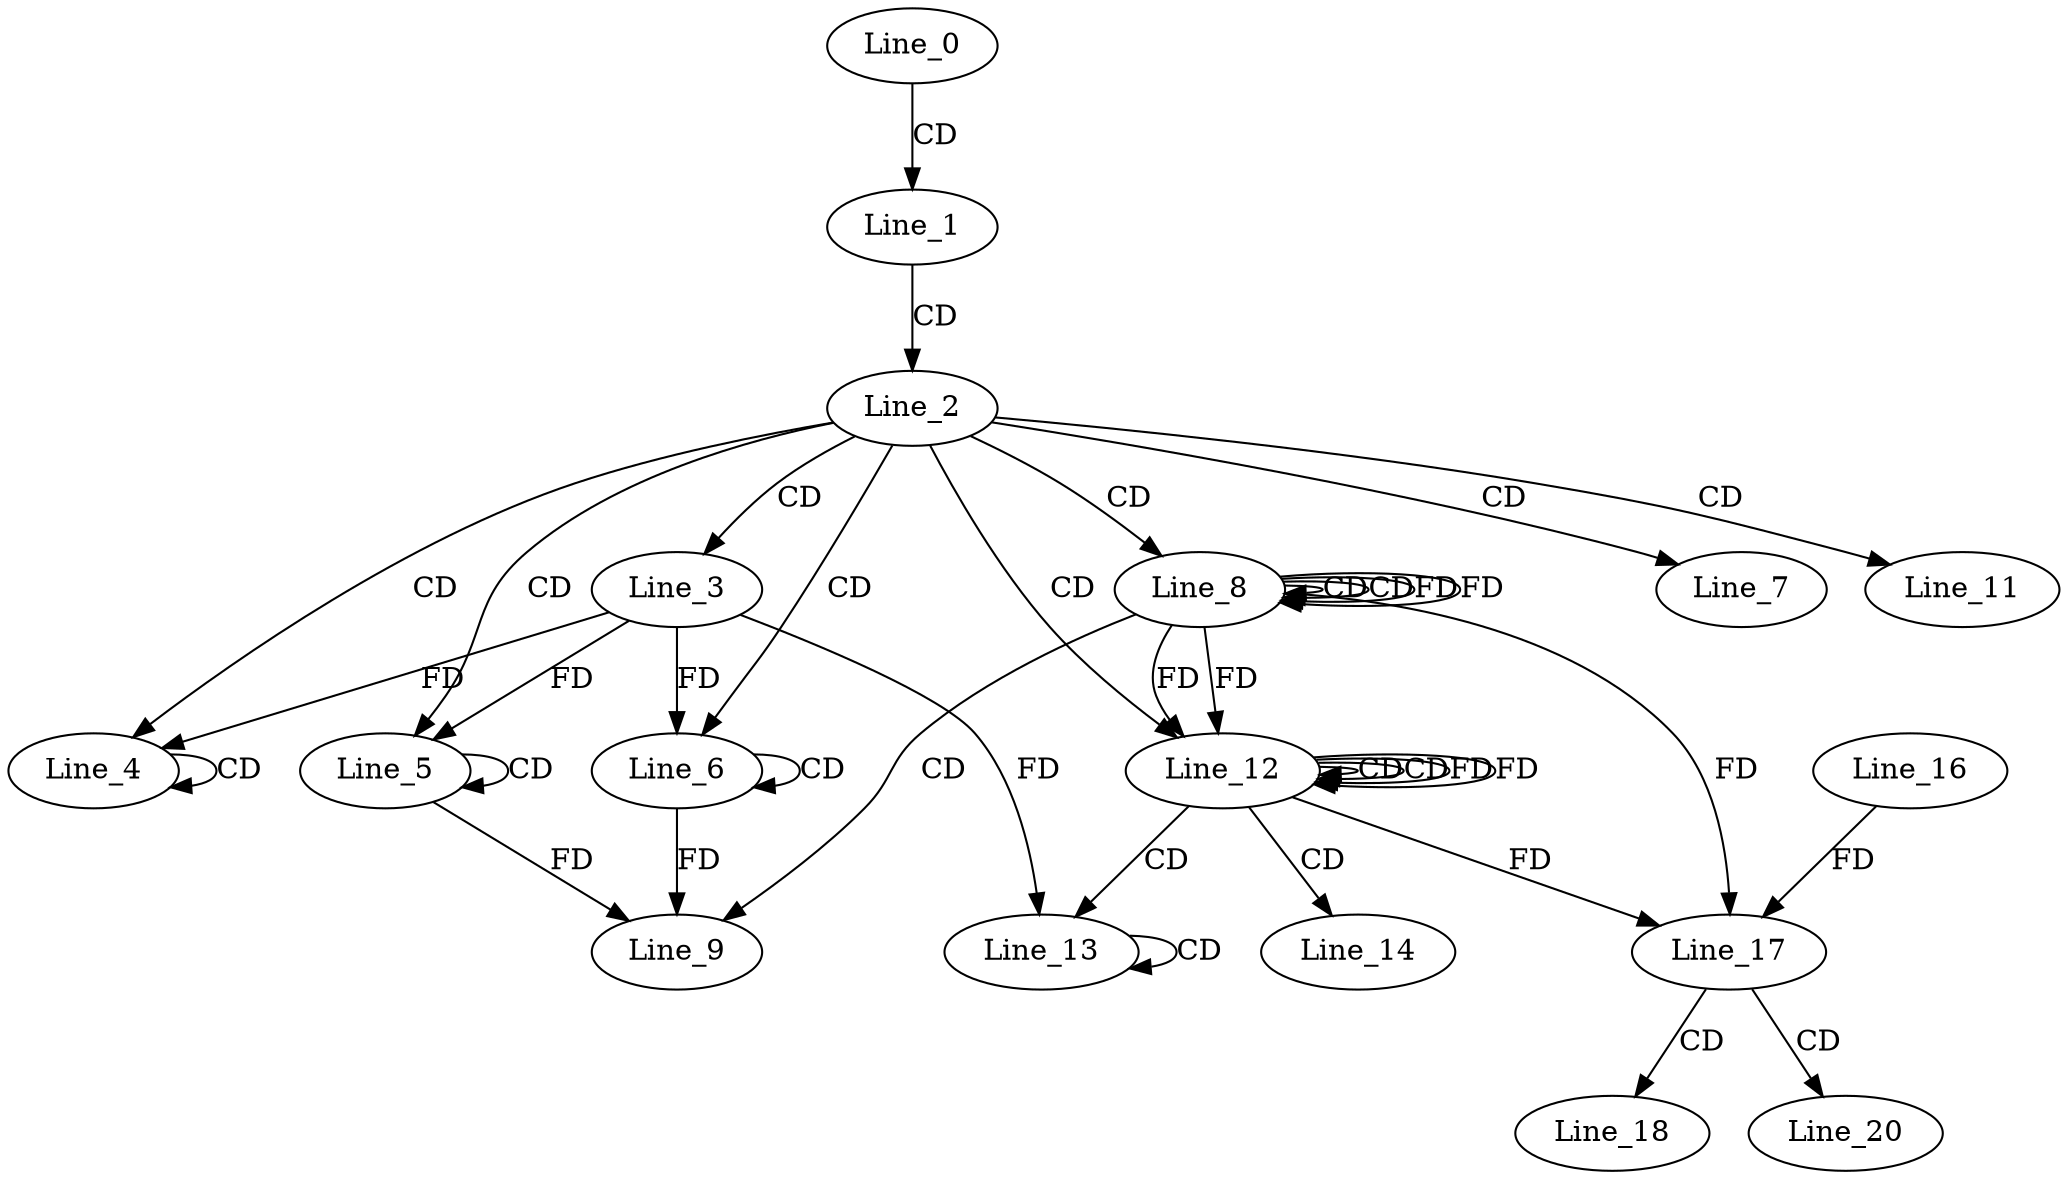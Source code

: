 digraph G {
  Line_0;
  Line_1;
  Line_2;
  Line_3;
  Line_4;
  Line_4;
  Line_5;
  Line_5;
  Line_6;
  Line_6;
  Line_7;
  Line_8;
  Line_8;
  Line_8;
  Line_9;
  Line_11;
  Line_12;
  Line_12;
  Line_12;
  Line_13;
  Line_13;
  Line_14;
  Line_17;
  Line_16;
  Line_18;
  Line_20;
  Line_0 -> Line_1 [ label="CD" ];
  Line_1 -> Line_2 [ label="CD" ];
  Line_2 -> Line_3 [ label="CD" ];
  Line_2 -> Line_4 [ label="CD" ];
  Line_4 -> Line_4 [ label="CD" ];
  Line_3 -> Line_4 [ label="FD" ];
  Line_2 -> Line_5 [ label="CD" ];
  Line_5 -> Line_5 [ label="CD" ];
  Line_3 -> Line_5 [ label="FD" ];
  Line_2 -> Line_6 [ label="CD" ];
  Line_6 -> Line_6 [ label="CD" ];
  Line_3 -> Line_6 [ label="FD" ];
  Line_2 -> Line_7 [ label="CD" ];
  Line_2 -> Line_8 [ label="CD" ];
  Line_8 -> Line_8 [ label="CD" ];
  Line_8 -> Line_8 [ label="CD" ];
  Line_8 -> Line_8 [ label="FD" ];
  Line_8 -> Line_9 [ label="CD" ];
  Line_5 -> Line_9 [ label="FD" ];
  Line_6 -> Line_9 [ label="FD" ];
  Line_2 -> Line_11 [ label="CD" ];
  Line_2 -> Line_12 [ label="CD" ];
  Line_12 -> Line_12 [ label="CD" ];
  Line_8 -> Line_12 [ label="FD" ];
  Line_12 -> Line_12 [ label="CD" ];
  Line_12 -> Line_12 [ label="FD" ];
  Line_8 -> Line_12 [ label="FD" ];
  Line_12 -> Line_13 [ label="CD" ];
  Line_13 -> Line_13 [ label="CD" ];
  Line_3 -> Line_13 [ label="FD" ];
  Line_12 -> Line_14 [ label="CD" ];
  Line_12 -> Line_17 [ label="FD" ];
  Line_8 -> Line_17 [ label="FD" ];
  Line_16 -> Line_17 [ label="FD" ];
  Line_17 -> Line_18 [ label="CD" ];
  Line_17 -> Line_20 [ label="CD" ];
  Line_8 -> Line_8 [ label="FD" ];
  Line_12 -> Line_12 [ label="FD" ];
}

